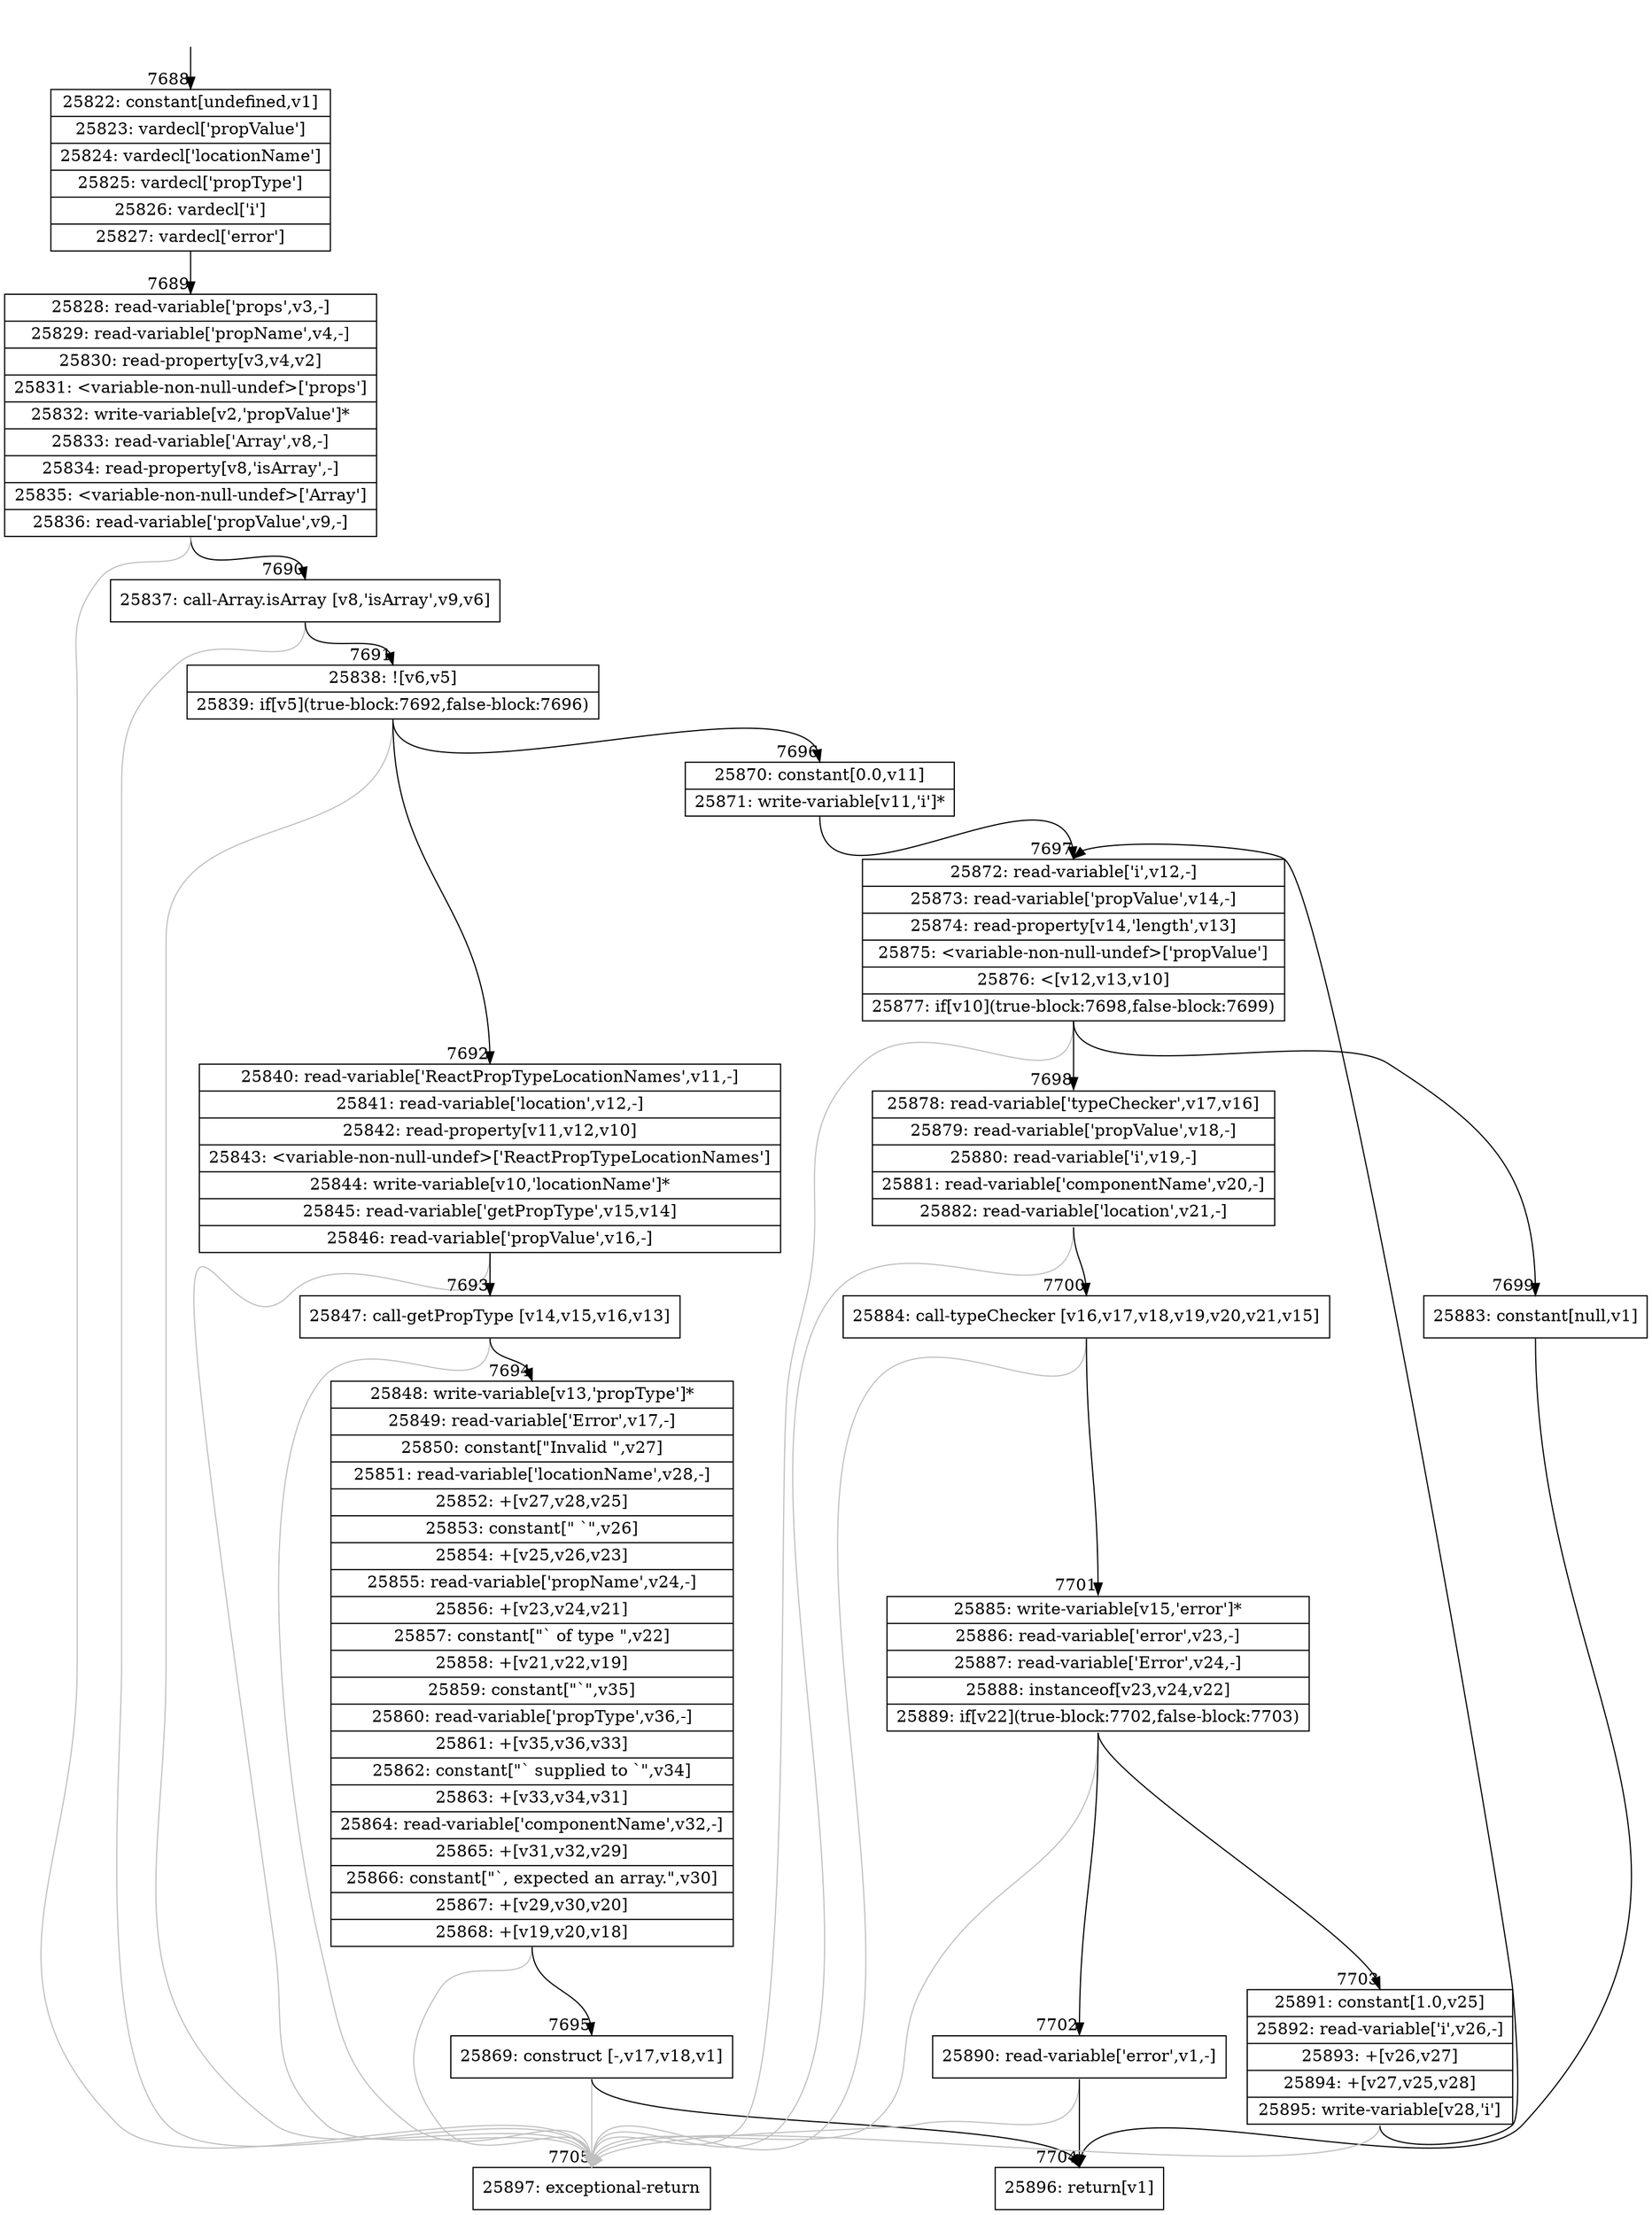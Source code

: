 digraph {
rankdir="TD"
BB_entry545[shape=none,label=""];
BB_entry545 -> BB7688 [tailport=s, headport=n, headlabel="    7688"]
BB7688 [shape=record label="{25822: constant[undefined,v1]|25823: vardecl['propValue']|25824: vardecl['locationName']|25825: vardecl['propType']|25826: vardecl['i']|25827: vardecl['error']}" ] 
BB7688 -> BB7689 [tailport=s, headport=n, headlabel="      7689"]
BB7689 [shape=record label="{25828: read-variable['props',v3,-]|25829: read-variable['propName',v4,-]|25830: read-property[v3,v4,v2]|25831: \<variable-non-null-undef\>['props']|25832: write-variable[v2,'propValue']*|25833: read-variable['Array',v8,-]|25834: read-property[v8,'isArray',-]|25835: \<variable-non-null-undef\>['Array']|25836: read-variable['propValue',v9,-]}" ] 
BB7689 -> BB7690 [tailport=s, headport=n, headlabel="      7690"]
BB7689 -> BB7705 [tailport=s, headport=n, color=gray, headlabel="      7705"]
BB7690 [shape=record label="{25837: call-Array.isArray [v8,'isArray',v9,v6]}" ] 
BB7690 -> BB7691 [tailport=s, headport=n, headlabel="      7691"]
BB7690 -> BB7705 [tailport=s, headport=n, color=gray]
BB7691 [shape=record label="{25838: ![v6,v5]|25839: if[v5](true-block:7692,false-block:7696)}" ] 
BB7691 -> BB7692 [tailport=s, headport=n, headlabel="      7692"]
BB7691 -> BB7696 [tailport=s, headport=n, headlabel="      7696"]
BB7691 -> BB7705 [tailport=s, headport=n, color=gray]
BB7692 [shape=record label="{25840: read-variable['ReactPropTypeLocationNames',v11,-]|25841: read-variable['location',v12,-]|25842: read-property[v11,v12,v10]|25843: \<variable-non-null-undef\>['ReactPropTypeLocationNames']|25844: write-variable[v10,'locationName']*|25845: read-variable['getPropType',v15,v14]|25846: read-variable['propValue',v16,-]}" ] 
BB7692 -> BB7693 [tailport=s, headport=n, headlabel="      7693"]
BB7692 -> BB7705 [tailport=s, headport=n, color=gray]
BB7693 [shape=record label="{25847: call-getPropType [v14,v15,v16,v13]}" ] 
BB7693 -> BB7694 [tailport=s, headport=n, headlabel="      7694"]
BB7693 -> BB7705 [tailport=s, headport=n, color=gray]
BB7694 [shape=record label="{25848: write-variable[v13,'propType']*|25849: read-variable['Error',v17,-]|25850: constant[\"Invalid \",v27]|25851: read-variable['locationName',v28,-]|25852: +[v27,v28,v25]|25853: constant[\" `\",v26]|25854: +[v25,v26,v23]|25855: read-variable['propName',v24,-]|25856: +[v23,v24,v21]|25857: constant[\"` of type \",v22]|25858: +[v21,v22,v19]|25859: constant[\"`\",v35]|25860: read-variable['propType',v36,-]|25861: +[v35,v36,v33]|25862: constant[\"` supplied to `\",v34]|25863: +[v33,v34,v31]|25864: read-variable['componentName',v32,-]|25865: +[v31,v32,v29]|25866: constant[\"`, expected an array.\",v30]|25867: +[v29,v30,v20]|25868: +[v19,v20,v18]}" ] 
BB7694 -> BB7695 [tailport=s, headport=n, headlabel="      7695"]
BB7694 -> BB7705 [tailport=s, headport=n, color=gray]
BB7695 [shape=record label="{25869: construct [-,v17,v18,v1]}" ] 
BB7695 -> BB7704 [tailport=s, headport=n, headlabel="      7704"]
BB7695 -> BB7705 [tailport=s, headport=n, color=gray]
BB7696 [shape=record label="{25870: constant[0.0,v11]|25871: write-variable[v11,'i']*}" ] 
BB7696 -> BB7697 [tailport=s, headport=n, headlabel="      7697"]
BB7697 [shape=record label="{25872: read-variable['i',v12,-]|25873: read-variable['propValue',v14,-]|25874: read-property[v14,'length',v13]|25875: \<variable-non-null-undef\>['propValue']|25876: \<[v12,v13,v10]|25877: if[v10](true-block:7698,false-block:7699)}" ] 
BB7697 -> BB7698 [tailport=s, headport=n, headlabel="      7698"]
BB7697 -> BB7699 [tailport=s, headport=n, headlabel="      7699"]
BB7697 -> BB7705 [tailport=s, headport=n, color=gray]
BB7698 [shape=record label="{25878: read-variable['typeChecker',v17,v16]|25879: read-variable['propValue',v18,-]|25880: read-variable['i',v19,-]|25881: read-variable['componentName',v20,-]|25882: read-variable['location',v21,-]}" ] 
BB7698 -> BB7700 [tailport=s, headport=n, headlabel="      7700"]
BB7698 -> BB7705 [tailport=s, headport=n, color=gray]
BB7699 [shape=record label="{25883: constant[null,v1]}" ] 
BB7699 -> BB7704 [tailport=s, headport=n]
BB7700 [shape=record label="{25884: call-typeChecker [v16,v17,v18,v19,v20,v21,v15]}" ] 
BB7700 -> BB7701 [tailport=s, headport=n, headlabel="      7701"]
BB7700 -> BB7705 [tailport=s, headport=n, color=gray]
BB7701 [shape=record label="{25885: write-variable[v15,'error']*|25886: read-variable['error',v23,-]|25887: read-variable['Error',v24,-]|25888: instanceof[v23,v24,v22]|25889: if[v22](true-block:7702,false-block:7703)}" ] 
BB7701 -> BB7702 [tailport=s, headport=n, headlabel="      7702"]
BB7701 -> BB7703 [tailport=s, headport=n, headlabel="      7703"]
BB7701 -> BB7705 [tailport=s, headport=n, color=gray]
BB7702 [shape=record label="{25890: read-variable['error',v1,-]}" ] 
BB7702 -> BB7704 [tailport=s, headport=n]
BB7702 -> BB7705 [tailport=s, headport=n, color=gray]
BB7703 [shape=record label="{25891: constant[1.0,v25]|25892: read-variable['i',v26,-]|25893: +[v26,v27]|25894: +[v27,v25,v28]|25895: write-variable[v28,'i']}" ] 
BB7703 -> BB7697 [tailport=s, headport=n]
BB7703 -> BB7705 [tailport=s, headport=n, color=gray]
BB7704 [shape=record label="{25896: return[v1]}" ] 
BB7705 [shape=record label="{25897: exceptional-return}" ] 
//#$~ 13665
}
